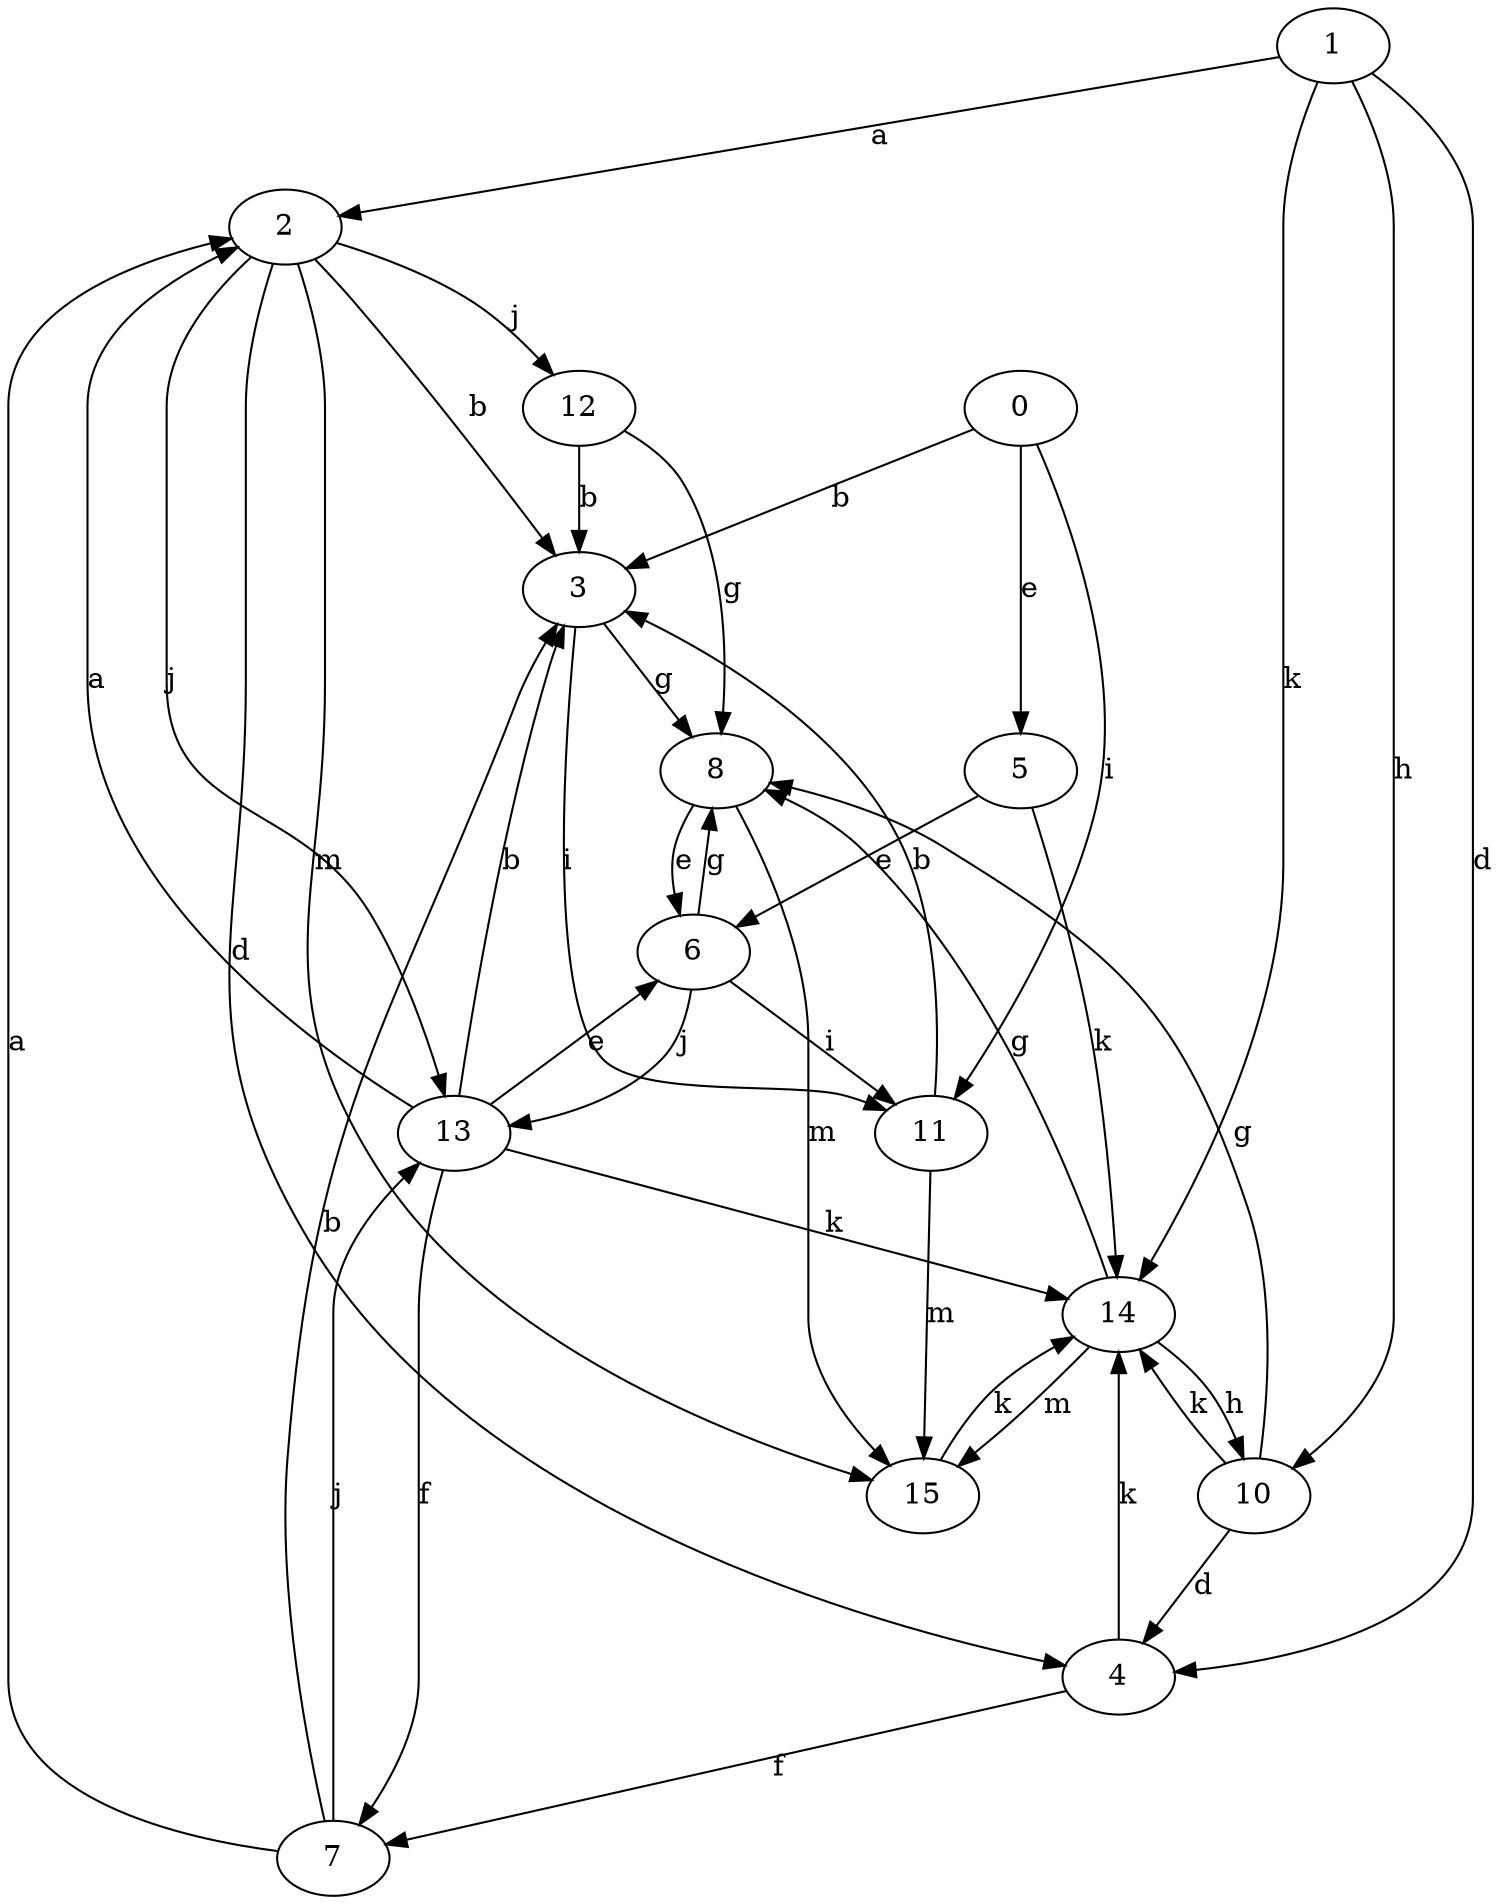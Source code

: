 strict digraph  {
1;
2;
3;
4;
5;
6;
7;
8;
0;
10;
11;
12;
13;
14;
15;
1 -> 2  [label=a];
1 -> 4  [label=d];
1 -> 10  [label=h];
1 -> 14  [label=k];
2 -> 3  [label=b];
2 -> 4  [label=d];
2 -> 12  [label=j];
2 -> 13  [label=j];
2 -> 15  [label=m];
3 -> 8  [label=g];
3 -> 11  [label=i];
4 -> 7  [label=f];
4 -> 14  [label=k];
5 -> 6  [label=e];
5 -> 14  [label=k];
6 -> 8  [label=g];
6 -> 11  [label=i];
6 -> 13  [label=j];
7 -> 2  [label=a];
7 -> 3  [label=b];
7 -> 13  [label=j];
8 -> 6  [label=e];
8 -> 15  [label=m];
0 -> 3  [label=b];
0 -> 5  [label=e];
0 -> 11  [label=i];
10 -> 4  [label=d];
10 -> 8  [label=g];
10 -> 14  [label=k];
11 -> 3  [label=b];
11 -> 15  [label=m];
12 -> 3  [label=b];
12 -> 8  [label=g];
13 -> 2  [label=a];
13 -> 3  [label=b];
13 -> 6  [label=e];
13 -> 7  [label=f];
13 -> 14  [label=k];
14 -> 8  [label=g];
14 -> 10  [label=h];
14 -> 15  [label=m];
15 -> 14  [label=k];
}
